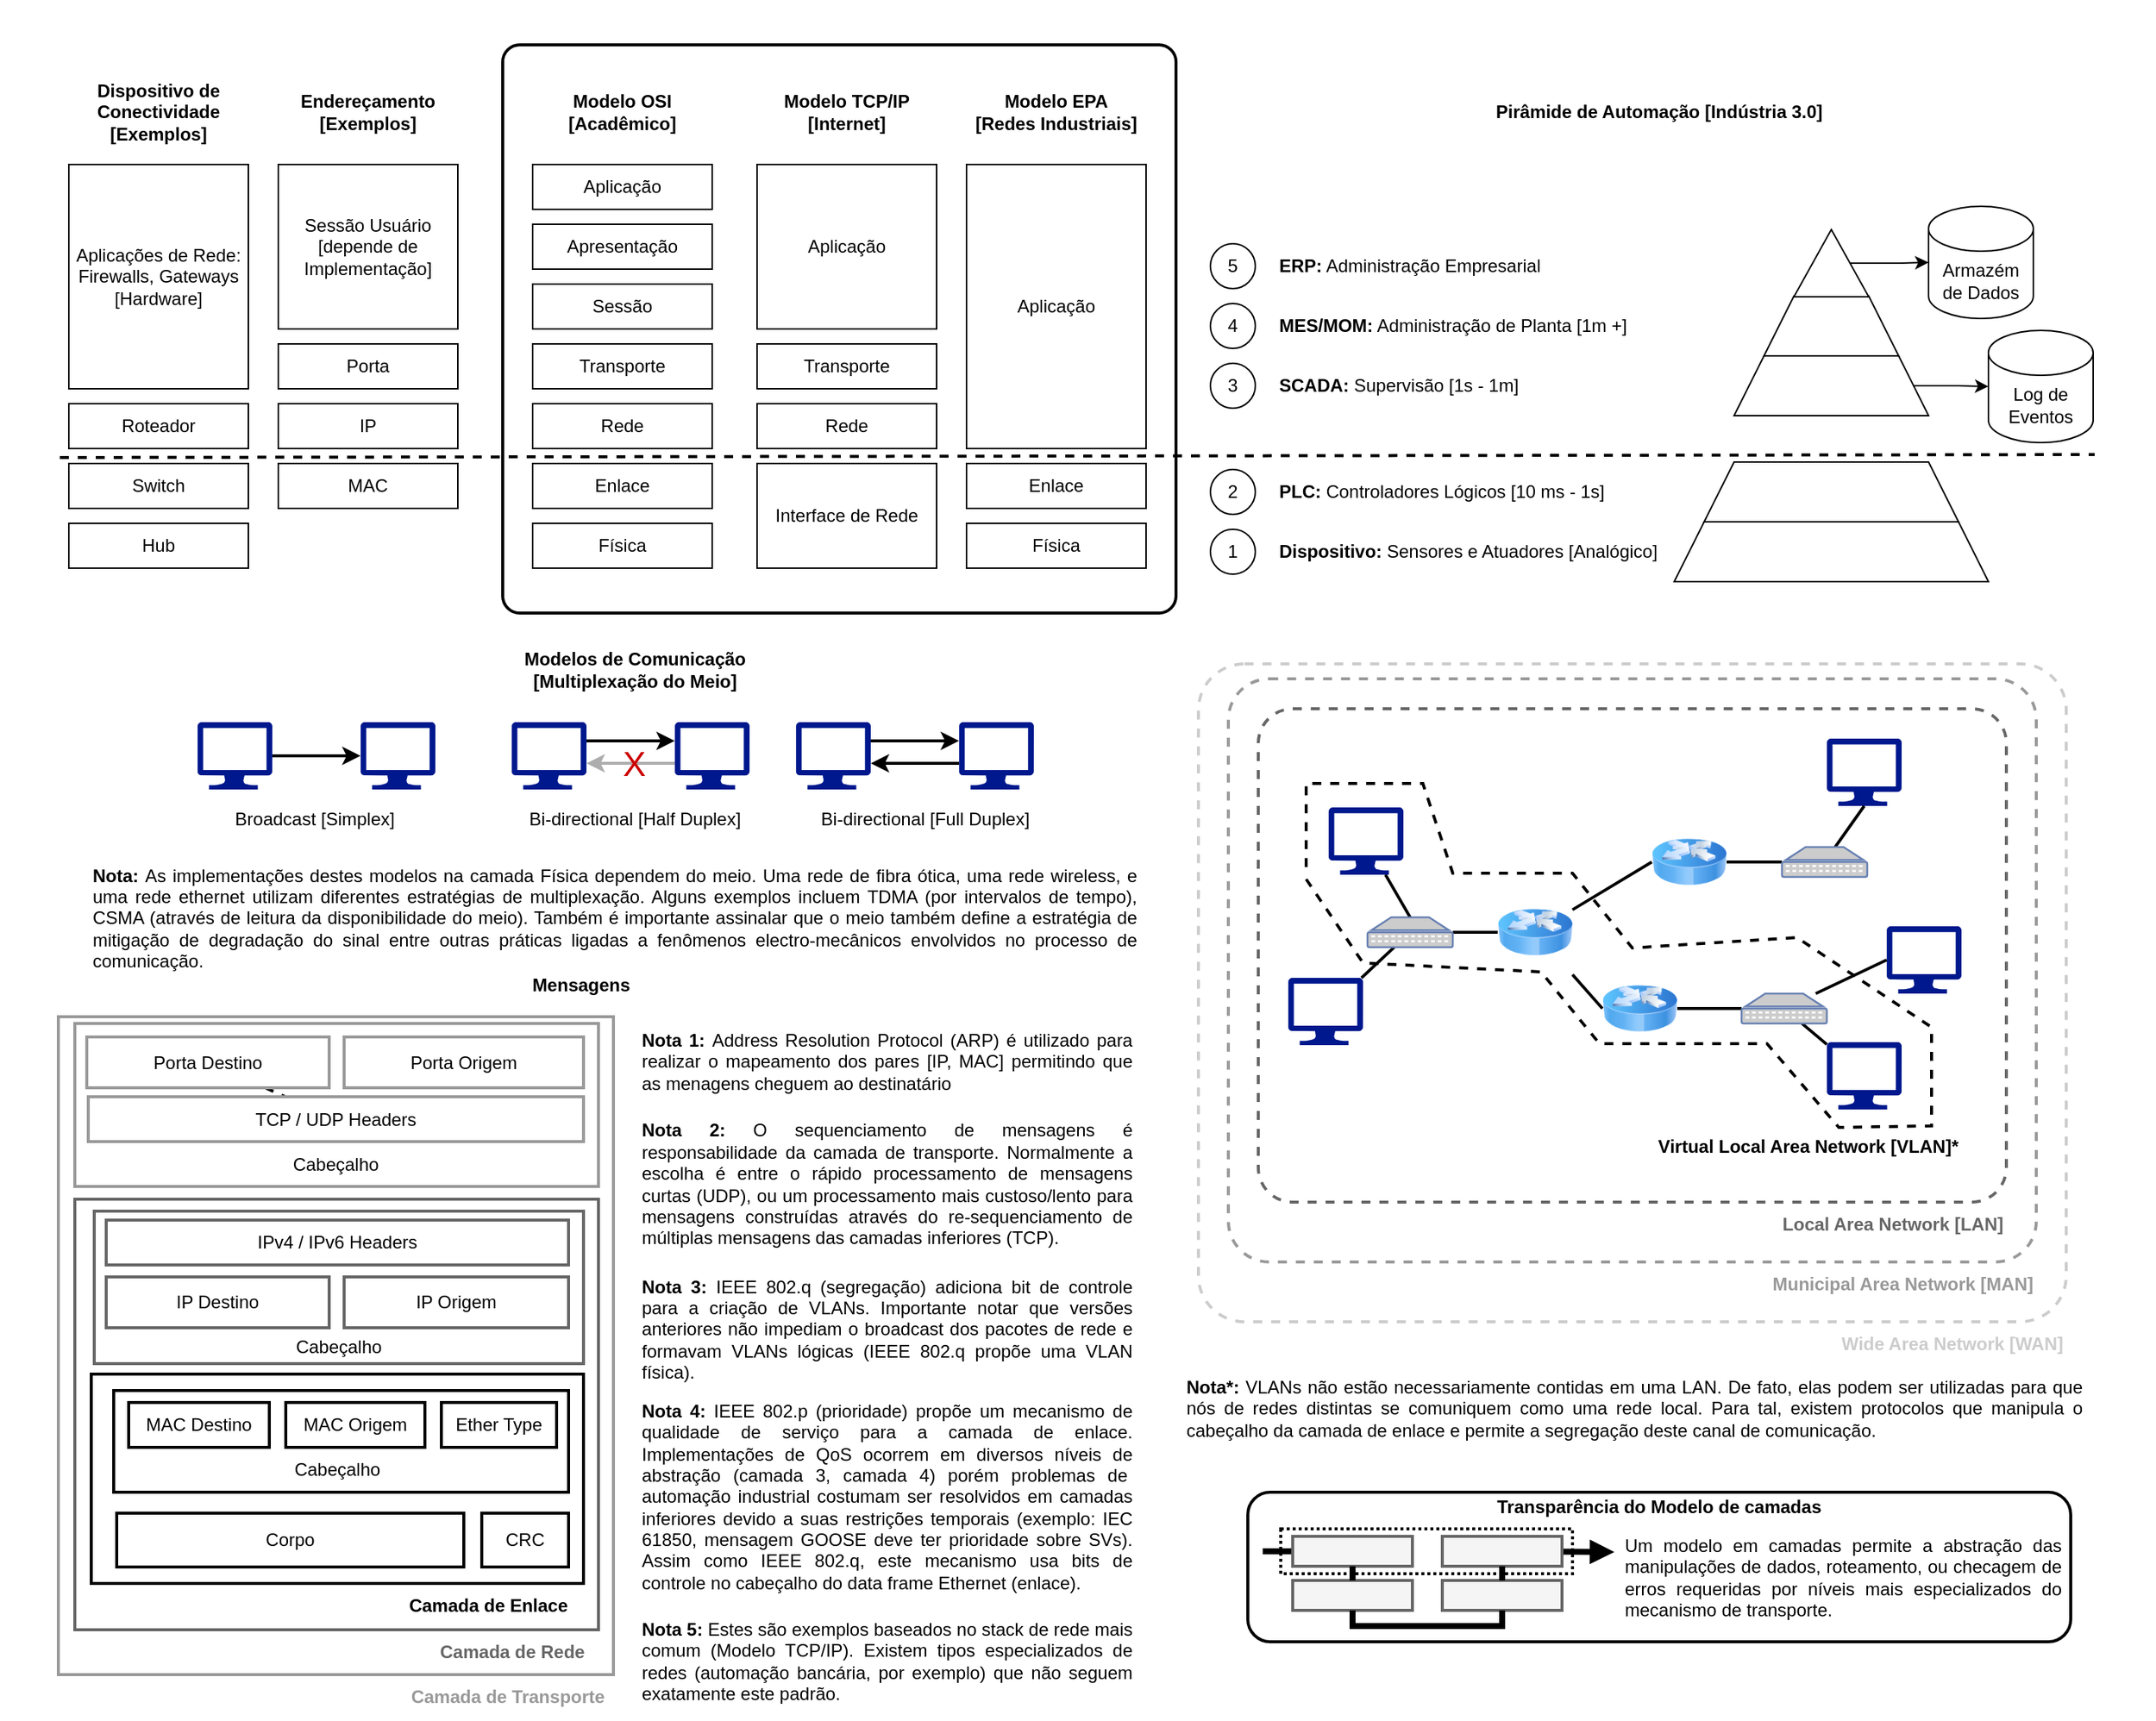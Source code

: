 <mxfile version="20.3.2" type="device"><diagram id="W178qZeW4FQiozJBxljm" name="Page-1"><mxGraphModel dx="3420" dy="1520" grid="1" gridSize="10" guides="1" tooltips="1" connect="1" arrows="1" fold="1" page="1" pageScale="1" pageWidth="827" pageHeight="1169" math="0" shadow="0"><root><mxCell id="0"/><mxCell id="1" parent="0"/><mxCell id="4YdPACFj8Oos8Uyn1b7k-135" value="" style="rounded=0;whiteSpace=wrap;html=1;strokeColor=none;strokeWidth=2;fontSize=12;fontColor=#000000;" vertex="1" parent="1"><mxGeometry y="6" width="1440" height="1150" as="geometry"/></mxCell><mxCell id="4YdPACFj8Oos8Uyn1b7k-129" value="" style="rounded=0;whiteSpace=wrap;html=1;strokeColor=#999999;strokeWidth=2;fontSize=12;fontColor=#000000;" vertex="1" parent="1"><mxGeometry x="39" y="686" width="371" height="440" as="geometry"/></mxCell><mxCell id="4YdPACFj8Oos8Uyn1b7k-126" value="" style="rounded=0;whiteSpace=wrap;html=1;strokeColor=#666666;strokeWidth=2;fontSize=12;fontColor=#666666;" vertex="1" parent="1"><mxGeometry x="50" y="808" width="350" height="288" as="geometry"/></mxCell><mxCell id="4YdPACFj8Oos8Uyn1b7k-125" value="" style="rounded=0;whiteSpace=wrap;html=1;strokeColor=#000000;strokeWidth=2;fontSize=12;fontColor=#000000;" vertex="1" parent="1"><mxGeometry x="61" y="925" width="329" height="140" as="geometry"/></mxCell><mxCell id="4YdPACFj8Oos8Uyn1b7k-121" value="" style="rounded=0;whiteSpace=wrap;html=1;strokeColor=#000000;strokeWidth=2;fontSize=12;fontColor=#000000;" vertex="1" parent="1"><mxGeometry x="76" y="936" width="304" height="68" as="geometry"/></mxCell><mxCell id="4YdPACFj8Oos8Uyn1b7k-108" value="c&lt;span style=&quot;color: rgba(0, 0, 0, 0); font-family: monospace; font-size: 0px; text-align: start;&quot;&gt;%3CmxGraphModel%3E%3Croot%3E%3CmxCell%20id%3D%220%22%2F%3E%3CmxCell%20id%3D%221%22%20parent%3D%220%22%2F%3E%3CmxCell%20id%3D%222%22%20value%3D%22%22%20style%3D%22fontColor%3D%230066CC%3BverticalAlign%3Dtop%3BverticalLabelPosition%3Dbottom%3BlabelPosition%3Dcenter%3Balign%3Dcenter%3Bhtml%3D1%3BoutlineConnect%3D0%3BfillColor%3D%23CCCCCC%3BstrokeColor%3D%236881B3%3BgradientColor%3Dnone%3BgradientDirection%3Dnorth%3BstrokeWidth%3D2%3Bshape%3Dmxgraph.networks.patch_panel%3BfontSize%3D23%3B%22%20vertex%3D%221%22%20parent%3D%221%22%3E%3CmxGeometry%20x%3D%22803%22%20y%3D%22909.5%22%20width%3D%2257%22%20height%3D%2220%22%20as%3D%22geometry%22%2F%3E%3C%2FmxCell%3E%3C%2Froot%3E%3C%2FmxGraphModel%3E&lt;/span&gt;&lt;span style=&quot;color: rgba(0, 0, 0, 0); font-family: monospace; font-size: 0px; text-align: start;&quot;&gt;%3CmxGraphModel%3E%3Croot%3E%3CmxCell%20id%3D%220%22%2F%3E%3CmxCell%20id%3D%221%22%20parent%3D%220%22%2F%3E%3CmxCell%20id%3D%222%22%20value%3D%22%22%20style%3D%22fontColor%3D%230066CC%3BverticalAlign%3Dtop%3BverticalLabelPosition%3Dbottom%3BlabelPosition%3Dcenter%3Balign%3Dcenter%3Bhtml%3D1%3BoutlineConnect%3D0%3BfillColor%3D%23CCCCCC%3BstrokeColor%3D%236881B3%3BgradientColor%3Dnone%3BgradientDirection%3Dnorth%3BstrokeWidth%3D2%3Bshape%3Dmxgraph.networks.patch_panel%3BfontSize%3D23%3B%22%20vertex%3D%221%22%20parent%3D%221%22%3E%3CmxGeometry%20x%3D%22803%22%20y%3D%22909.5%22%20width%3D%2257%22%20height%3D%2220%22%20as%3D%22geometry%22%2F%3E%3C%2FmxCell%3E%3C%2Froot%3E%3C%2FmxGraphModel%3E&lt;/span&gt;" style="rounded=1;whiteSpace=wrap;html=1;strokeWidth=2;fontSize=23;fontColor=#CC0000;arcSize=7;dashed=1;strokeColor=#CCCCCC;" vertex="1" parent="1"><mxGeometry x="801" y="450" width="580" height="440" as="geometry"/></mxCell><mxCell id="4YdPACFj8Oos8Uyn1b7k-105" value="c&lt;span style=&quot;color: rgba(0, 0, 0, 0); font-family: monospace; font-size: 0px; text-align: start;&quot;&gt;%3CmxGraphModel%3E%3Croot%3E%3CmxCell%20id%3D%220%22%2F%3E%3CmxCell%20id%3D%221%22%20parent%3D%220%22%2F%3E%3CmxCell%20id%3D%222%22%20value%3D%22%22%20style%3D%22fontColor%3D%230066CC%3BverticalAlign%3Dtop%3BverticalLabelPosition%3Dbottom%3BlabelPosition%3Dcenter%3Balign%3Dcenter%3Bhtml%3D1%3BoutlineConnect%3D0%3BfillColor%3D%23CCCCCC%3BstrokeColor%3D%236881B3%3BgradientColor%3Dnone%3BgradientDirection%3Dnorth%3BstrokeWidth%3D2%3Bshape%3Dmxgraph.networks.patch_panel%3BfontSize%3D23%3B%22%20vertex%3D%221%22%20parent%3D%221%22%3E%3CmxGeometry%20x%3D%22803%22%20y%3D%22909.5%22%20width%3D%2257%22%20height%3D%2220%22%20as%3D%22geometry%22%2F%3E%3C%2FmxCell%3E%3C%2Froot%3E%3C%2FmxGraphModel%3E&lt;/span&gt;&lt;span style=&quot;color: rgba(0, 0, 0, 0); font-family: monospace; font-size: 0px; text-align: start;&quot;&gt;%3CmxGraphModel%3E%3Croot%3E%3CmxCell%20id%3D%220%22%2F%3E%3CmxCell%20id%3D%221%22%20parent%3D%220%22%2F%3E%3CmxCell%20id%3D%222%22%20value%3D%22%22%20style%3D%22fontColor%3D%230066CC%3BverticalAlign%3Dtop%3BverticalLabelPosition%3Dbottom%3BlabelPosition%3Dcenter%3Balign%3Dcenter%3Bhtml%3D1%3BoutlineConnect%3D0%3BfillColor%3D%23CCCCCC%3BstrokeColor%3D%236881B3%3BgradientColor%3Dnone%3BgradientDirection%3Dnorth%3BstrokeWidth%3D2%3Bshape%3Dmxgraph.networks.patch_panel%3BfontSize%3D23%3B%22%20vertex%3D%221%22%20parent%3D%221%22%3E%3CmxGeometry%20x%3D%22803%22%20y%3D%22909.5%22%20width%3D%2257%22%20height%3D%2220%22%20as%3D%22geometry%22%2F%3E%3C%2FmxCell%3E%3C%2Froot%3E%3C%2FmxGraphModel%3E&lt;/span&gt;" style="rounded=1;whiteSpace=wrap;html=1;strokeWidth=2;fontSize=23;fontColor=#CC0000;arcSize=7;dashed=1;strokeColor=#999999;" vertex="1" parent="1"><mxGeometry x="821" y="460" width="540" height="390" as="geometry"/></mxCell><mxCell id="4YdPACFj8Oos8Uyn1b7k-103" value="" style="rounded=1;whiteSpace=wrap;html=1;strokeWidth=2;fontSize=23;fontColor=#CC0000;arcSize=7;dashed=1;strokeColor=#666666;" vertex="1" parent="1"><mxGeometry x="841" y="480" width="500" height="330" as="geometry"/></mxCell><mxCell id="4YdPACFj8Oos8Uyn1b7k-58" value="" style="rounded=1;whiteSpace=wrap;html=1;strokeWidth=2;arcSize=3;" vertex="1" parent="1"><mxGeometry x="336" y="36" width="450" height="380" as="geometry"/></mxCell><mxCell id="4YdPACFj8Oos8Uyn1b7k-20" value="Física" style="rounded=0;whiteSpace=wrap;html=1;" vertex="1" parent="1"><mxGeometry x="356" y="356" width="120" height="30" as="geometry"/></mxCell><mxCell id="4YdPACFj8Oos8Uyn1b7k-21" value="Enlace" style="rounded=0;whiteSpace=wrap;html=1;" vertex="1" parent="1"><mxGeometry x="356" y="316" width="120" height="30" as="geometry"/></mxCell><mxCell id="4YdPACFj8Oos8Uyn1b7k-22" value="Rede" style="rounded=0;whiteSpace=wrap;html=1;" vertex="1" parent="1"><mxGeometry x="356" y="276" width="120" height="30" as="geometry"/></mxCell><mxCell id="4YdPACFj8Oos8Uyn1b7k-23" value="Transporte" style="rounded=0;whiteSpace=wrap;html=1;" vertex="1" parent="1"><mxGeometry x="356" y="236" width="120" height="30" as="geometry"/></mxCell><mxCell id="4YdPACFj8Oos8Uyn1b7k-24" value="Sessão" style="rounded=0;whiteSpace=wrap;html=1;" vertex="1" parent="1"><mxGeometry x="356" y="196" width="120" height="30" as="geometry"/></mxCell><mxCell id="4YdPACFj8Oos8Uyn1b7k-25" value="Aplicação" style="rounded=0;whiteSpace=wrap;html=1;" vertex="1" parent="1"><mxGeometry x="356" y="116" width="120" height="30" as="geometry"/></mxCell><mxCell id="4YdPACFj8Oos8Uyn1b7k-26" value="Apresentação" style="rounded=0;whiteSpace=wrap;html=1;" vertex="1" parent="1"><mxGeometry x="356" y="156" width="120" height="30" as="geometry"/></mxCell><mxCell id="4YdPACFj8Oos8Uyn1b7k-27" value="Interface de Rede" style="rounded=0;whiteSpace=wrap;html=1;" vertex="1" parent="1"><mxGeometry x="506" y="316" width="120" height="70" as="geometry"/></mxCell><mxCell id="4YdPACFj8Oos8Uyn1b7k-28" value="Rede" style="rounded=0;whiteSpace=wrap;html=1;" vertex="1" parent="1"><mxGeometry x="506" y="276" width="120" height="30" as="geometry"/></mxCell><mxCell id="4YdPACFj8Oos8Uyn1b7k-29" value="Transporte" style="rounded=0;whiteSpace=wrap;html=1;" vertex="1" parent="1"><mxGeometry x="506" y="236" width="120" height="30" as="geometry"/></mxCell><mxCell id="4YdPACFj8Oos8Uyn1b7k-30" value="Aplicação" style="rounded=0;whiteSpace=wrap;html=1;" vertex="1" parent="1"><mxGeometry x="506" y="116" width="120" height="110" as="geometry"/></mxCell><mxCell id="4YdPACFj8Oos8Uyn1b7k-36" value="" style="group" vertex="1" connectable="0" parent="1"><mxGeometry x="837" y="136" width="590" height="220" as="geometry"/></mxCell><mxCell id="4YdPACFj8Oos8Uyn1b7k-2" value="2" style="ellipse;whiteSpace=wrap;html=1;aspect=fixed;" vertex="1" parent="4YdPACFj8Oos8Uyn1b7k-36"><mxGeometry x="-28" y="184" width="30" height="30" as="geometry"/></mxCell><mxCell id="4YdPACFj8Oos8Uyn1b7k-3" value="3" style="ellipse;whiteSpace=wrap;html=1;aspect=fixed;" vertex="1" parent="4YdPACFj8Oos8Uyn1b7k-36"><mxGeometry x="-28" y="113" width="30" height="30" as="geometry"/></mxCell><mxCell id="4YdPACFj8Oos8Uyn1b7k-4" value="4" style="ellipse;whiteSpace=wrap;html=1;aspect=fixed;" vertex="1" parent="4YdPACFj8Oos8Uyn1b7k-36"><mxGeometry x="-28" y="73" width="30" height="30" as="geometry"/></mxCell><mxCell id="4YdPACFj8Oos8Uyn1b7k-5" value="5" style="ellipse;whiteSpace=wrap;html=1;aspect=fixed;" vertex="1" parent="4YdPACFj8Oos8Uyn1b7k-36"><mxGeometry x="-28" y="33" width="30" height="30" as="geometry"/></mxCell><mxCell id="4YdPACFj8Oos8Uyn1b7k-6" value="&lt;b&gt;ERP:&lt;/b&gt; Administração Empresarial" style="text;html=1;strokeColor=none;fillColor=none;align=left;verticalAlign=middle;whiteSpace=wrap;rounded=0;" vertex="1" parent="4YdPACFj8Oos8Uyn1b7k-36"><mxGeometry x="16" y="28" width="266" height="40" as="geometry"/></mxCell><mxCell id="4YdPACFj8Oos8Uyn1b7k-8" value="&lt;b&gt;PLC:&lt;/b&gt; Controladores Lógicos [10 ms - 1s]" style="text;html=1;strokeColor=none;fillColor=none;align=left;verticalAlign=middle;whiteSpace=wrap;rounded=0;" vertex="1" parent="4YdPACFj8Oos8Uyn1b7k-36"><mxGeometry x="16" y="179" width="266" height="40" as="geometry"/></mxCell><mxCell id="4YdPACFj8Oos8Uyn1b7k-9" value="&lt;b&gt;SCADA:&lt;/b&gt; Supervisão [1s - 1m]" style="text;html=1;strokeColor=none;fillColor=none;align=left;verticalAlign=middle;whiteSpace=wrap;rounded=0;" vertex="1" parent="4YdPACFj8Oos8Uyn1b7k-36"><mxGeometry x="16" y="108" width="266" height="40" as="geometry"/></mxCell><mxCell id="4YdPACFj8Oos8Uyn1b7k-10" value="&lt;b&gt;MES/MOM:&lt;/b&gt; Administração de Planta [1m +]" style="text;html=1;strokeColor=none;fillColor=none;align=left;verticalAlign=middle;whiteSpace=wrap;rounded=0;" vertex="1" parent="4YdPACFj8Oos8Uyn1b7k-36"><mxGeometry x="16" y="68" width="266" height="40" as="geometry"/></mxCell><mxCell id="4YdPACFj8Oos8Uyn1b7k-15" value="" style="shape=trapezoid;perimeter=trapezoidPerimeter;whiteSpace=wrap;html=1;fixedSize=1;" vertex="1" parent="4YdPACFj8Oos8Uyn1b7k-36"><mxGeometry x="302" y="179" width="170" height="40" as="geometry"/></mxCell><mxCell id="4YdPACFj8Oos8Uyn1b7k-16" value="" style="shape=trapezoid;perimeter=trapezoidPerimeter;whiteSpace=wrap;html=1;fixedSize=1;" vertex="1" parent="4YdPACFj8Oos8Uyn1b7k-36"><mxGeometry x="322" y="108" width="130" height="40" as="geometry"/></mxCell><mxCell id="4YdPACFj8Oos8Uyn1b7k-17" value="" style="shape=trapezoid;perimeter=trapezoidPerimeter;whiteSpace=wrap;html=1;fixedSize=1;" vertex="1" parent="4YdPACFj8Oos8Uyn1b7k-36"><mxGeometry x="342" y="68" width="90" height="40" as="geometry"/></mxCell><mxCell id="4YdPACFj8Oos8Uyn1b7k-18" value="" style="triangle;whiteSpace=wrap;html=1;rotation=-90;" vertex="1" parent="4YdPACFj8Oos8Uyn1b7k-36"><mxGeometry x="364.5" y="21" width="45" height="50" as="geometry"/></mxCell><mxCell id="4YdPACFj8Oos8Uyn1b7k-31" value="Log de Eventos" style="shape=cylinder3;whiteSpace=wrap;html=1;boundedLbl=1;backgroundOutline=1;size=15;" vertex="1" parent="4YdPACFj8Oos8Uyn1b7k-36"><mxGeometry x="492" y="91" width="70" height="75" as="geometry"/></mxCell><mxCell id="4YdPACFj8Oos8Uyn1b7k-32" style="edgeStyle=orthogonalEdgeStyle;rounded=0;orthogonalLoop=1;jettySize=auto;html=1;entryX=0;entryY=0.5;entryDx=0;entryDy=0;entryPerimeter=0;" edge="1" parent="4YdPACFj8Oos8Uyn1b7k-36" source="4YdPACFj8Oos8Uyn1b7k-16" target="4YdPACFj8Oos8Uyn1b7k-31"><mxGeometry relative="1" as="geometry"/></mxCell><mxCell id="4YdPACFj8Oos8Uyn1b7k-33" value="Armazém de Dados" style="shape=cylinder3;whiteSpace=wrap;html=1;boundedLbl=1;backgroundOutline=1;size=15;" vertex="1" parent="4YdPACFj8Oos8Uyn1b7k-36"><mxGeometry x="452" y="8" width="70" height="75" as="geometry"/></mxCell><mxCell id="4YdPACFj8Oos8Uyn1b7k-35" style="edgeStyle=orthogonalEdgeStyle;rounded=0;orthogonalLoop=1;jettySize=auto;html=1;entryX=0;entryY=0.5;entryDx=0;entryDy=0;entryPerimeter=0;" edge="1" parent="4YdPACFj8Oos8Uyn1b7k-36" source="4YdPACFj8Oos8Uyn1b7k-18" target="4YdPACFj8Oos8Uyn1b7k-33"><mxGeometry relative="1" as="geometry"/></mxCell><mxCell id="4YdPACFj8Oos8Uyn1b7k-38" value="&lt;b&gt;Modelo OSI&lt;br&gt;[Acadêmico]&lt;br&gt;&lt;/b&gt;" style="text;html=1;strokeColor=none;fillColor=none;align=center;verticalAlign=middle;whiteSpace=wrap;rounded=0;strokeWidth=2;" vertex="1" parent="1"><mxGeometry x="356" y="66" width="120" height="30" as="geometry"/></mxCell><mxCell id="4YdPACFj8Oos8Uyn1b7k-39" value="&lt;b&gt;Modelo TCP/IP&lt;br&gt;[Internet]&lt;br&gt;&lt;/b&gt;" style="text;html=1;strokeColor=none;fillColor=none;align=center;verticalAlign=middle;whiteSpace=wrap;rounded=0;strokeWidth=2;" vertex="1" parent="1"><mxGeometry x="506" y="66" width="120" height="30" as="geometry"/></mxCell><mxCell id="4YdPACFj8Oos8Uyn1b7k-40" value="Física" style="rounded=0;whiteSpace=wrap;html=1;" vertex="1" parent="1"><mxGeometry x="646" y="356" width="120" height="30" as="geometry"/></mxCell><mxCell id="4YdPACFj8Oos8Uyn1b7k-41" value="Enlace" style="rounded=0;whiteSpace=wrap;html=1;" vertex="1" parent="1"><mxGeometry x="646" y="316" width="120" height="30" as="geometry"/></mxCell><mxCell id="4YdPACFj8Oos8Uyn1b7k-45" value="Aplicação" style="rounded=0;whiteSpace=wrap;html=1;" vertex="1" parent="1"><mxGeometry x="646" y="116" width="120" height="190" as="geometry"/></mxCell><mxCell id="4YdPACFj8Oos8Uyn1b7k-46" value="&lt;b&gt;Modelo EPA&lt;br&gt;[Redes Industriais]&lt;br&gt;&lt;/b&gt;" style="text;html=1;strokeColor=none;fillColor=none;align=center;verticalAlign=middle;whiteSpace=wrap;rounded=0;strokeWidth=2;" vertex="1" parent="1"><mxGeometry x="646" y="66" width="120" height="30" as="geometry"/></mxCell><mxCell id="4YdPACFj8Oos8Uyn1b7k-1" value="1" style="ellipse;whiteSpace=wrap;html=1;aspect=fixed;" vertex="1" parent="1"><mxGeometry x="809" y="360" width="30" height="30" as="geometry"/></mxCell><mxCell id="4YdPACFj8Oos8Uyn1b7k-7" value="&lt;b&gt;Dispositivo:&lt;/b&gt; Sensores e Atuadores [Analógico]" style="text;html=1;strokeColor=none;fillColor=none;align=left;verticalAlign=middle;whiteSpace=wrap;rounded=0;" vertex="1" parent="1"><mxGeometry x="853" y="355" width="276" height="40" as="geometry"/></mxCell><mxCell id="4YdPACFj8Oos8Uyn1b7k-11" value="" style="shape=trapezoid;perimeter=trapezoidPerimeter;whiteSpace=wrap;html=1;fixedSize=1;" vertex="1" parent="1"><mxGeometry x="1119" y="355" width="210" height="40" as="geometry"/></mxCell><mxCell id="4YdPACFj8Oos8Uyn1b7k-47" value="&lt;b&gt;Pirâmide de Automação [Indústria 3.0]&lt;/b&gt;" style="text;html=1;strokeColor=none;fillColor=none;align=center;verticalAlign=middle;whiteSpace=wrap;rounded=0;strokeWidth=2;" vertex="1" parent="1"><mxGeometry x="799" y="66" width="620" height="30" as="geometry"/></mxCell><mxCell id="4YdPACFj8Oos8Uyn1b7k-48" value="&lt;b&gt;Endereçamento [Exemplos]&lt;/b&gt;" style="text;html=1;strokeColor=none;fillColor=none;align=center;verticalAlign=middle;whiteSpace=wrap;rounded=0;strokeWidth=2;" vertex="1" parent="1"><mxGeometry x="186" y="66" width="120" height="30" as="geometry"/></mxCell><mxCell id="4YdPACFj8Oos8Uyn1b7k-49" value="MAC" style="rounded=0;whiteSpace=wrap;html=1;" vertex="1" parent="1"><mxGeometry x="186" y="316" width="120" height="30" as="geometry"/></mxCell><mxCell id="4YdPACFj8Oos8Uyn1b7k-50" value="IP" style="rounded=0;whiteSpace=wrap;html=1;" vertex="1" parent="1"><mxGeometry x="186" y="276" width="120" height="30" as="geometry"/></mxCell><mxCell id="4YdPACFj8Oos8Uyn1b7k-51" value="Porta" style="rounded=0;whiteSpace=wrap;html=1;" vertex="1" parent="1"><mxGeometry x="186" y="236" width="120" height="30" as="geometry"/></mxCell><mxCell id="4YdPACFj8Oos8Uyn1b7k-52" value="Sessão Usuário&lt;br&gt;[depende de Implementação]" style="rounded=0;whiteSpace=wrap;html=1;" vertex="1" parent="1"><mxGeometry x="186" y="116" width="120" height="110" as="geometry"/></mxCell><mxCell id="4YdPACFj8Oos8Uyn1b7k-53" value="&lt;b&gt;Dispositivo de Conectividade [Exemplos]&lt;/b&gt;" style="text;html=1;strokeColor=none;fillColor=none;align=center;verticalAlign=middle;whiteSpace=wrap;rounded=0;strokeWidth=2;" vertex="1" parent="1"><mxGeometry x="46" y="66" width="120" height="30" as="geometry"/></mxCell><mxCell id="4YdPACFj8Oos8Uyn1b7k-54" value="Hub" style="rounded=0;whiteSpace=wrap;html=1;" vertex="1" parent="1"><mxGeometry x="46" y="356" width="120" height="30" as="geometry"/></mxCell><mxCell id="4YdPACFj8Oos8Uyn1b7k-55" value="Switch" style="rounded=0;whiteSpace=wrap;html=1;" vertex="1" parent="1"><mxGeometry x="46" y="316" width="120" height="30" as="geometry"/></mxCell><mxCell id="4YdPACFj8Oos8Uyn1b7k-56" value="Roteador" style="rounded=0;whiteSpace=wrap;html=1;" vertex="1" parent="1"><mxGeometry x="46" y="276" width="120" height="30" as="geometry"/></mxCell><mxCell id="4YdPACFj8Oos8Uyn1b7k-57" value="Aplicações de Rede:&lt;br&gt;Firewalls, Gateways [Hardware]" style="rounded=0;whiteSpace=wrap;html=1;" vertex="1" parent="1"><mxGeometry x="46" y="116" width="120" height="150" as="geometry"/></mxCell><mxCell id="4YdPACFj8Oos8Uyn1b7k-59" value="" style="endArrow=none;dashed=1;html=1;rounded=0;strokeWidth=2;" edge="1" parent="1"><mxGeometry width="50" height="50" relative="1" as="geometry"><mxPoint x="40" y="312" as="sourcePoint"/><mxPoint x="1400" y="310" as="targetPoint"/></mxGeometry></mxCell><mxCell id="4YdPACFj8Oos8Uyn1b7k-63" style="edgeStyle=orthogonalEdgeStyle;rounded=0;orthogonalLoop=1;jettySize=auto;html=1;entryX=0;entryY=0.5;entryDx=0;entryDy=0;entryPerimeter=0;strokeWidth=2;" edge="1" parent="1" source="4YdPACFj8Oos8Uyn1b7k-61" target="4YdPACFj8Oos8Uyn1b7k-62"><mxGeometry relative="1" as="geometry"/></mxCell><mxCell id="4YdPACFj8Oos8Uyn1b7k-61" value="" style="sketch=0;aspect=fixed;pointerEvents=1;shadow=0;dashed=0;html=1;strokeColor=none;labelPosition=center;verticalLabelPosition=bottom;verticalAlign=top;align=center;fillColor=#00188D;shape=mxgraph.azure.computer;strokeWidth=2;" vertex="1" parent="1"><mxGeometry x="132" y="489" width="50" height="45" as="geometry"/></mxCell><mxCell id="4YdPACFj8Oos8Uyn1b7k-62" value="" style="sketch=0;aspect=fixed;pointerEvents=1;shadow=0;dashed=0;html=1;strokeColor=none;labelPosition=center;verticalLabelPosition=bottom;verticalAlign=top;align=center;fillColor=#00188D;shape=mxgraph.azure.computer;strokeWidth=2;" vertex="1" parent="1"><mxGeometry x="241" y="489" width="50" height="45" as="geometry"/></mxCell><mxCell id="4YdPACFj8Oos8Uyn1b7k-65" value="" style="sketch=0;aspect=fixed;pointerEvents=1;shadow=0;dashed=0;html=1;strokeColor=none;labelPosition=center;verticalLabelPosition=bottom;verticalAlign=top;align=center;fillColor=#00188D;shape=mxgraph.azure.computer;strokeWidth=2;" vertex="1" parent="1"><mxGeometry x="342" y="489" width="50" height="45" as="geometry"/></mxCell><mxCell id="4YdPACFj8Oos8Uyn1b7k-66" value="" style="sketch=0;aspect=fixed;pointerEvents=1;shadow=0;dashed=0;html=1;strokeColor=none;labelPosition=center;verticalLabelPosition=bottom;verticalAlign=top;align=center;fillColor=#00188D;shape=mxgraph.azure.computer;strokeWidth=2;" vertex="1" parent="1"><mxGeometry x="451" y="489" width="50" height="45" as="geometry"/></mxCell><mxCell id="4YdPACFj8Oos8Uyn1b7k-67" style="edgeStyle=orthogonalEdgeStyle;rounded=0;orthogonalLoop=1;jettySize=auto;html=1;entryX=0;entryY=0.5;entryDx=0;entryDy=0;entryPerimeter=0;strokeWidth=2;" edge="1" parent="1"><mxGeometry relative="1" as="geometry"><mxPoint x="392" y="501.5" as="sourcePoint"/><mxPoint x="451" y="501.5" as="targetPoint"/></mxGeometry></mxCell><mxCell id="4YdPACFj8Oos8Uyn1b7k-68" style="edgeStyle=orthogonalEdgeStyle;rounded=0;orthogonalLoop=1;jettySize=auto;html=1;entryX=0;entryY=0.5;entryDx=0;entryDy=0;entryPerimeter=0;strokeWidth=2;startArrow=classic;startFill=1;endArrow=none;endFill=0;strokeColor=#ADADAD;" edge="1" parent="1"><mxGeometry relative="1" as="geometry"><mxPoint x="392" y="516.5" as="sourcePoint"/><mxPoint x="451" y="516.5" as="targetPoint"/></mxGeometry></mxCell><mxCell id="4YdPACFj8Oos8Uyn1b7k-69" value="&lt;font style=&quot;font-size: 23px;&quot; color=&quot;#cc0000&quot;&gt;X&lt;/font&gt;" style="text;html=1;strokeColor=none;fillColor=none;align=center;verticalAlign=middle;whiteSpace=wrap;rounded=0;strokeWidth=2;" vertex="1" parent="1"><mxGeometry x="394" y="502" width="60" height="30" as="geometry"/></mxCell><mxCell id="4YdPACFj8Oos8Uyn1b7k-71" value="" style="sketch=0;aspect=fixed;pointerEvents=1;shadow=0;dashed=0;html=1;strokeColor=none;labelPosition=center;verticalLabelPosition=bottom;verticalAlign=top;align=center;fillColor=#00188D;shape=mxgraph.azure.computer;strokeWidth=2;" vertex="1" parent="1"><mxGeometry x="532" y="489" width="50" height="45" as="geometry"/></mxCell><mxCell id="4YdPACFj8Oos8Uyn1b7k-72" value="" style="sketch=0;aspect=fixed;pointerEvents=1;shadow=0;dashed=0;html=1;strokeColor=none;labelPosition=center;verticalLabelPosition=bottom;verticalAlign=top;align=center;fillColor=#00188D;shape=mxgraph.azure.computer;strokeWidth=2;" vertex="1" parent="1"><mxGeometry x="641" y="489" width="50" height="45" as="geometry"/></mxCell><mxCell id="4YdPACFj8Oos8Uyn1b7k-73" style="edgeStyle=orthogonalEdgeStyle;rounded=0;orthogonalLoop=1;jettySize=auto;html=1;entryX=0;entryY=0.5;entryDx=0;entryDy=0;entryPerimeter=0;strokeWidth=2;" edge="1" parent="1"><mxGeometry relative="1" as="geometry"><mxPoint x="582" y="501.5" as="sourcePoint"/><mxPoint x="641" y="501.5" as="targetPoint"/></mxGeometry></mxCell><mxCell id="4YdPACFj8Oos8Uyn1b7k-74" style="edgeStyle=orthogonalEdgeStyle;rounded=0;orthogonalLoop=1;jettySize=auto;html=1;entryX=0;entryY=0.5;entryDx=0;entryDy=0;entryPerimeter=0;strokeWidth=2;startArrow=classic;startFill=1;endArrow=none;endFill=0;strokeColor=#000000;" edge="1" parent="1"><mxGeometry relative="1" as="geometry"><mxPoint x="582" y="516.5" as="sourcePoint"/><mxPoint x="641" y="516.5" as="targetPoint"/></mxGeometry></mxCell><mxCell id="4YdPACFj8Oos8Uyn1b7k-76" value="&lt;b&gt;Modelos de Comunicação [Multiplexação do Meio]&lt;/b&gt;" style="text;html=1;strokeColor=none;fillColor=none;align=center;verticalAlign=middle;whiteSpace=wrap;rounded=0;strokeWidth=2;" vertex="1" parent="1"><mxGeometry x="306.5" y="439" width="235" height="30" as="geometry"/></mxCell><mxCell id="4YdPACFj8Oos8Uyn1b7k-77" value="Broadcast [Simplex]" style="text;html=1;strokeColor=none;fillColor=none;align=center;verticalAlign=middle;whiteSpace=wrap;rounded=0;strokeWidth=2;" vertex="1" parent="1"><mxGeometry x="93" y="539" width="235" height="30" as="geometry"/></mxCell><mxCell id="4YdPACFj8Oos8Uyn1b7k-78" value="Bi-directional [Half Duplex]" style="text;html=1;strokeColor=none;fillColor=none;align=center;verticalAlign=middle;whiteSpace=wrap;rounded=0;strokeWidth=2;" vertex="1" parent="1"><mxGeometry x="306.5" y="539" width="235" height="30" as="geometry"/></mxCell><mxCell id="4YdPACFj8Oos8Uyn1b7k-79" value="Bi-directional [Full Duplex]" style="text;html=1;strokeColor=none;fillColor=none;align=center;verticalAlign=middle;whiteSpace=wrap;rounded=0;strokeWidth=2;" vertex="1" parent="1"><mxGeometry x="501" y="539" width="235" height="30" as="geometry"/></mxCell><mxCell id="4YdPACFj8Oos8Uyn1b7k-80" value="&lt;div style=&quot;text-align: justify;&quot;&gt;&lt;b style=&quot;background-color: initial;&quot;&gt;Nota: &lt;/b&gt;&lt;span style=&quot;background-color: initial;&quot;&gt;As implementações destes modelos na camada Física dependem do meio. Uma rede de fibra ótica, uma rede wireless, e uma rede ethernet utilizam diferentes estratégias de multiplexação. Alguns exemplos incluem TDMA (por intervalos de tempo), CSMA (através de leitura da disponibilidade do meio). Também é importante assinalar que o meio também define a estratégia de mitigação de degradação do sinal entre outras práticas ligadas a fenômenos electro-mecânicos envolvidos no processo de comunicação.&lt;/span&gt;&lt;/div&gt;" style="text;html=1;strokeColor=none;fillColor=none;align=left;verticalAlign=middle;whiteSpace=wrap;rounded=0;strokeWidth=2;" vertex="1" parent="1"><mxGeometry x="60" y="575" width="700" height="90" as="geometry"/></mxCell><mxCell id="4YdPACFj8Oos8Uyn1b7k-94" style="edgeStyle=none;rounded=0;orthogonalLoop=1;jettySize=auto;html=1;entryX=0;entryY=0.5;entryDx=0;entryDy=0;strokeColor=#000000;strokeWidth=2;fontSize=23;fontColor=#CC0000;startArrow=none;startFill=0;endArrow=none;endFill=0;" edge="1" parent="1" source="4YdPACFj8Oos8Uyn1b7k-82" target="4YdPACFj8Oos8Uyn1b7k-83"><mxGeometry relative="1" as="geometry"/></mxCell><mxCell id="4YdPACFj8Oos8Uyn1b7k-95" style="edgeStyle=none;rounded=0;orthogonalLoop=1;jettySize=auto;html=1;entryX=0;entryY=0.5;entryDx=0;entryDy=0;strokeColor=#000000;strokeWidth=2;fontSize=23;fontColor=#CC0000;startArrow=none;startFill=0;endArrow=none;endFill=0;" edge="1" parent="1" source="4YdPACFj8Oos8Uyn1b7k-82" target="4YdPACFj8Oos8Uyn1b7k-84"><mxGeometry relative="1" as="geometry"/></mxCell><mxCell id="4YdPACFj8Oos8Uyn1b7k-82" value="" style="image;html=1;image=img/lib/clip_art/networking/Router_Icon_128x128.png;strokeWidth=2;fontSize=23;fontColor=#CC0000;" vertex="1" parent="1"><mxGeometry x="1001" y="599" width="50" height="61" as="geometry"/></mxCell><mxCell id="4YdPACFj8Oos8Uyn1b7k-101" style="edgeStyle=none;rounded=0;orthogonalLoop=1;jettySize=auto;html=1;strokeColor=#000000;strokeWidth=2;fontSize=23;fontColor=#CC0000;startArrow=none;startFill=0;endArrow=none;endFill=0;" edge="1" parent="1" source="4YdPACFj8Oos8Uyn1b7k-83" target="4YdPACFj8Oos8Uyn1b7k-100"><mxGeometry relative="1" as="geometry"/></mxCell><mxCell id="4YdPACFj8Oos8Uyn1b7k-83" value="" style="image;html=1;image=img/lib/clip_art/networking/Router_Icon_128x128.png;strokeWidth=2;fontSize=23;fontColor=#CC0000;" vertex="1" parent="1"><mxGeometry x="1104" y="552" width="50" height="61" as="geometry"/></mxCell><mxCell id="4YdPACFj8Oos8Uyn1b7k-97" style="edgeStyle=none;rounded=0;orthogonalLoop=1;jettySize=auto;html=1;strokeColor=#000000;strokeWidth=2;fontSize=23;fontColor=#CC0000;startArrow=none;startFill=0;endArrow=none;endFill=0;" edge="1" parent="1" source="4YdPACFj8Oos8Uyn1b7k-84" target="4YdPACFj8Oos8Uyn1b7k-96"><mxGeometry relative="1" as="geometry"/></mxCell><mxCell id="4YdPACFj8Oos8Uyn1b7k-84" value="" style="image;html=1;image=img/lib/clip_art/networking/Router_Icon_128x128.png;strokeWidth=2;fontSize=23;fontColor=#CC0000;" vertex="1" parent="1"><mxGeometry x="1071" y="650" width="50" height="61" as="geometry"/></mxCell><mxCell id="4YdPACFj8Oos8Uyn1b7k-92" style="edgeStyle=none;rounded=0;orthogonalLoop=1;jettySize=auto;html=1;entryX=0.5;entryY=0;entryDx=0;entryDy=0;entryPerimeter=0;strokeColor=#000000;strokeWidth=2;fontSize=23;fontColor=#CC0000;startArrow=none;startFill=0;endArrow=none;endFill=0;" edge="1" parent="1" source="4YdPACFj8Oos8Uyn1b7k-85" target="4YdPACFj8Oos8Uyn1b7k-90"><mxGeometry relative="1" as="geometry"/></mxCell><mxCell id="4YdPACFj8Oos8Uyn1b7k-85" value="" style="sketch=0;aspect=fixed;pointerEvents=1;shadow=0;dashed=0;html=1;strokeColor=none;labelPosition=center;verticalLabelPosition=bottom;verticalAlign=top;align=center;fillColor=#00188D;shape=mxgraph.azure.computer;strokeWidth=2;" vertex="1" parent="1"><mxGeometry x="888" y="546" width="50" height="45" as="geometry"/></mxCell><mxCell id="4YdPACFj8Oos8Uyn1b7k-91" style="rounded=0;orthogonalLoop=1;jettySize=auto;html=1;strokeColor=#000000;strokeWidth=2;fontSize=23;fontColor=#CC0000;startArrow=none;startFill=0;endArrow=none;endFill=0;" edge="1" parent="1" source="4YdPACFj8Oos8Uyn1b7k-86" target="4YdPACFj8Oos8Uyn1b7k-90"><mxGeometry relative="1" as="geometry"/></mxCell><mxCell id="4YdPACFj8Oos8Uyn1b7k-86" value="" style="sketch=0;aspect=fixed;pointerEvents=1;shadow=0;dashed=0;html=1;strokeColor=none;labelPosition=center;verticalLabelPosition=bottom;verticalAlign=top;align=center;fillColor=#00188D;shape=mxgraph.azure.computer;strokeWidth=2;" vertex="1" parent="1"><mxGeometry x="861" y="660" width="50" height="45" as="geometry"/></mxCell><mxCell id="4YdPACFj8Oos8Uyn1b7k-87" value="" style="sketch=0;aspect=fixed;pointerEvents=1;shadow=0;dashed=0;html=1;strokeColor=none;labelPosition=center;verticalLabelPosition=bottom;verticalAlign=top;align=center;fillColor=#00188D;shape=mxgraph.azure.computer;strokeWidth=2;" vertex="1" parent="1"><mxGeometry x="1221" y="500" width="50" height="45" as="geometry"/></mxCell><mxCell id="4YdPACFj8Oos8Uyn1b7k-88" value="" style="sketch=0;aspect=fixed;pointerEvents=1;shadow=0;dashed=0;html=1;strokeColor=none;labelPosition=center;verticalLabelPosition=bottom;verticalAlign=top;align=center;fillColor=#00188D;shape=mxgraph.azure.computer;strokeWidth=2;" vertex="1" parent="1"><mxGeometry x="1261" y="625.5" width="50" height="45" as="geometry"/></mxCell><mxCell id="4YdPACFj8Oos8Uyn1b7k-89" value="" style="sketch=0;aspect=fixed;pointerEvents=1;shadow=0;dashed=0;html=1;strokeColor=none;labelPosition=center;verticalLabelPosition=bottom;verticalAlign=top;align=center;fillColor=#00188D;shape=mxgraph.azure.computer;strokeWidth=2;" vertex="1" parent="1"><mxGeometry x="1221" y="703" width="50" height="45" as="geometry"/></mxCell><mxCell id="4YdPACFj8Oos8Uyn1b7k-93" style="edgeStyle=none;rounded=0;orthogonalLoop=1;jettySize=auto;html=1;strokeColor=#000000;strokeWidth=2;fontSize=23;fontColor=#CC0000;startArrow=none;startFill=0;endArrow=none;endFill=0;" edge="1" parent="1" source="4YdPACFj8Oos8Uyn1b7k-90" target="4YdPACFj8Oos8Uyn1b7k-82"><mxGeometry relative="1" as="geometry"/></mxCell><mxCell id="4YdPACFj8Oos8Uyn1b7k-90" value="" style="fontColor=#0066CC;verticalAlign=top;verticalLabelPosition=bottom;labelPosition=center;align=center;html=1;outlineConnect=0;fillColor=#CCCCCC;strokeColor=#6881B3;gradientColor=none;gradientDirection=north;strokeWidth=2;shape=mxgraph.networks.patch_panel;fontSize=23;" vertex="1" parent="1"><mxGeometry x="914" y="619.5" width="57" height="20" as="geometry"/></mxCell><mxCell id="4YdPACFj8Oos8Uyn1b7k-98" style="edgeStyle=none;rounded=0;orthogonalLoop=1;jettySize=auto;html=1;entryX=0;entryY=0.5;entryDx=0;entryDy=0;entryPerimeter=0;strokeColor=#000000;strokeWidth=2;fontSize=23;fontColor=#CC0000;startArrow=none;startFill=0;endArrow=none;endFill=0;" edge="1" parent="1" source="4YdPACFj8Oos8Uyn1b7k-96" target="4YdPACFj8Oos8Uyn1b7k-88"><mxGeometry relative="1" as="geometry"/></mxCell><mxCell id="4YdPACFj8Oos8Uyn1b7k-99" style="edgeStyle=none;rounded=0;orthogonalLoop=1;jettySize=auto;html=1;strokeColor=#000000;strokeWidth=2;fontSize=23;fontColor=#CC0000;startArrow=none;startFill=0;endArrow=none;endFill=0;" edge="1" parent="1" source="4YdPACFj8Oos8Uyn1b7k-96" target="4YdPACFj8Oos8Uyn1b7k-89"><mxGeometry relative="1" as="geometry"/></mxCell><mxCell id="4YdPACFj8Oos8Uyn1b7k-96" value="" style="fontColor=#0066CC;verticalAlign=top;verticalLabelPosition=bottom;labelPosition=center;align=center;html=1;outlineConnect=0;fillColor=#CCCCCC;strokeColor=#6881B3;gradientColor=none;gradientDirection=north;strokeWidth=2;shape=mxgraph.networks.patch_panel;fontSize=23;" vertex="1" parent="1"><mxGeometry x="1164" y="670.5" width="57" height="20" as="geometry"/></mxCell><mxCell id="4YdPACFj8Oos8Uyn1b7k-102" style="edgeStyle=none;rounded=0;orthogonalLoop=1;jettySize=auto;html=1;entryX=0.5;entryY=1;entryDx=0;entryDy=0;entryPerimeter=0;strokeColor=#000000;strokeWidth=2;fontSize=23;fontColor=#CC0000;startArrow=none;startFill=0;endArrow=none;endFill=0;" edge="1" parent="1" source="4YdPACFj8Oos8Uyn1b7k-100" target="4YdPACFj8Oos8Uyn1b7k-87"><mxGeometry relative="1" as="geometry"/></mxCell><mxCell id="4YdPACFj8Oos8Uyn1b7k-100" value="" style="fontColor=#0066CC;verticalAlign=top;verticalLabelPosition=bottom;labelPosition=center;align=center;html=1;outlineConnect=0;fillColor=#CCCCCC;strokeColor=#6881B3;gradientColor=none;gradientDirection=north;strokeWidth=2;shape=mxgraph.networks.patch_panel;fontSize=23;" vertex="1" parent="1"><mxGeometry x="1191" y="572.5" width="57" height="20" as="geometry"/></mxCell><mxCell id="4YdPACFj8Oos8Uyn1b7k-104" value="&lt;font style=&quot;font-size: 12px;&quot;&gt;&lt;b style=&quot;font-size: 12px;&quot;&gt;Local Area Network [LAN]&lt;/b&gt;&lt;/font&gt;" style="text;html=1;strokeColor=none;fillColor=none;align=right;verticalAlign=middle;whiteSpace=wrap;rounded=0;dashed=1;strokeWidth=2;fontSize=12;fontColor=#666666;" vertex="1" parent="1"><mxGeometry x="1041" y="810" width="300" height="30" as="geometry"/></mxCell><mxCell id="4YdPACFj8Oos8Uyn1b7k-107" value="&lt;font style=&quot;font-size: 12px;&quot;&gt;&lt;b style=&quot;font-size: 12px;&quot;&gt;Municipal Area Network [MAN]&lt;/b&gt;&lt;/font&gt;" style="text;html=1;strokeColor=none;fillColor=none;align=right;verticalAlign=middle;whiteSpace=wrap;rounded=0;dashed=1;strokeWidth=2;fontSize=12;fontColor=#999999;" vertex="1" parent="1"><mxGeometry x="1011" y="850" width="350" height="30" as="geometry"/></mxCell><mxCell id="4YdPACFj8Oos8Uyn1b7k-109" value="&lt;font style=&quot;font-size: 12px;&quot;&gt;&lt;b style=&quot;font-size: 12px;&quot;&gt;Wide Area Network [WAN]&lt;/b&gt;&lt;/font&gt;" style="text;html=1;strokeColor=none;fillColor=none;align=right;verticalAlign=middle;whiteSpace=wrap;rounded=0;dashed=1;strokeWidth=2;fontSize=12;fontColor=#CCCCCC;" vertex="1" parent="1"><mxGeometry x="1031" y="890" width="350" height="30" as="geometry"/></mxCell><mxCell id="4YdPACFj8Oos8Uyn1b7k-113" value="" style="endArrow=none;html=1;rounded=0;strokeColor=#000000;strokeWidth=2;fontSize=23;fontColor=#000000;dashed=1;" edge="1" parent="1"><mxGeometry width="50" height="50" relative="1" as="geometry"><mxPoint x="873" y="594" as="sourcePoint"/><mxPoint x="873" y="590" as="targetPoint"/><Array as="points"><mxPoint x="911" y="650"/><mxPoint x="1030" y="656"/><mxPoint x="1069" y="704"/><mxPoint x="1181" y="704"/><mxPoint x="1229" y="760"/><mxPoint x="1291" y="759"/><mxPoint x="1291" y="693"/><mxPoint x="1201" y="633"/><mxPoint x="1091" y="640"/><mxPoint x="1051" y="590"/><mxPoint x="971" y="590"/><mxPoint x="951" y="530"/><mxPoint x="873" y="530"/></Array></mxGeometry></mxCell><mxCell id="4YdPACFj8Oos8Uyn1b7k-115" value="&lt;font color=&quot;#000000&quot; style=&quot;font-size: 12px;&quot;&gt;&lt;b style=&quot;font-size: 12px;&quot;&gt;Virtual Local Area Network [VLAN]*&lt;/b&gt;&lt;/font&gt;" style="text;html=1;strokeColor=none;fillColor=none;align=right;verticalAlign=middle;whiteSpace=wrap;rounded=0;dashed=1;strokeWidth=2;fontSize=12;fontColor=#CC0000;" vertex="1" parent="1"><mxGeometry x="871" y="758" width="440" height="30" as="geometry"/></mxCell><mxCell id="4YdPACFj8Oos8Uyn1b7k-116" value="&lt;div style=&quot;text-align: justify;&quot;&gt;&lt;b style=&quot;background-color: initial;&quot;&gt;Nota*: &lt;/b&gt;&lt;span style=&quot;background-color: initial;&quot;&gt;VLANs não estão necessariamente contidas em uma LAN. De fato, elas podem ser utilizadas para que nós de redes distintas se comuniquem como uma rede local. Para tal, existem protocolos que manipula o cabeçalho da camada de enlace e permite a segregação deste canal de comunicação.&amp;nbsp;&lt;/span&gt;&lt;/div&gt;" style="text;html=1;strokeColor=none;fillColor=none;align=left;verticalAlign=middle;whiteSpace=wrap;rounded=0;strokeWidth=2;" vertex="1" parent="1"><mxGeometry x="790.5" y="910" width="601" height="76" as="geometry"/></mxCell><mxCell id="4YdPACFj8Oos8Uyn1b7k-117" value="&lt;b&gt;Mensagens&lt;/b&gt;" style="text;html=1;strokeColor=none;fillColor=none;align=center;verticalAlign=middle;whiteSpace=wrap;rounded=0;strokeWidth=2;" vertex="1" parent="1"><mxGeometry x="271" y="650" width="235" height="30" as="geometry"/></mxCell><mxCell id="4YdPACFj8Oos8Uyn1b7k-118" value="MAC Origem" style="rounded=0;whiteSpace=wrap;html=1;strokeColor=#000000;strokeWidth=2;fontSize=12;fontColor=#000000;" vertex="1" parent="1"><mxGeometry x="191" y="944" width="93" height="30" as="geometry"/></mxCell><mxCell id="4YdPACFj8Oos8Uyn1b7k-119" value="MAC Destino" style="rounded=0;whiteSpace=wrap;html=1;strokeColor=#000000;strokeWidth=2;fontSize=12;fontColor=#000000;" vertex="1" parent="1"><mxGeometry x="86" y="944" width="94" height="30" as="geometry"/></mxCell><mxCell id="4YdPACFj8Oos8Uyn1b7k-122" value="Ether Type" style="rounded=0;whiteSpace=wrap;html=1;strokeColor=#000000;strokeWidth=2;fontSize=12;fontColor=#000000;" vertex="1" parent="1"><mxGeometry x="295" y="944" width="77" height="30" as="geometry"/></mxCell><mxCell id="4YdPACFj8Oos8Uyn1b7k-123" value="Cabeçalho" style="text;html=1;strokeColor=none;fillColor=none;align=center;verticalAlign=middle;whiteSpace=wrap;rounded=0;strokeWidth=2;fontSize=12;fontColor=#000000;" vertex="1" parent="1"><mxGeometry x="200" y="974" width="51" height="30" as="geometry"/></mxCell><mxCell id="4YdPACFj8Oos8Uyn1b7k-124" value="Corpo" style="rounded=0;whiteSpace=wrap;html=1;strokeColor=#000000;strokeWidth=2;fontSize=12;fontColor=#000000;" vertex="1" parent="1"><mxGeometry x="78" y="1018" width="232" height="36" as="geometry"/></mxCell><mxCell id="4YdPACFj8Oos8Uyn1b7k-127" value="&lt;b&gt;Camada de Enlace&lt;/b&gt;" style="text;html=1;strokeColor=none;fillColor=none;align=center;verticalAlign=middle;whiteSpace=wrap;rounded=0;strokeWidth=2;fontSize=12;fontColor=#000000;" vertex="1" parent="1"><mxGeometry x="269" y="1065" width="115" height="30" as="geometry"/></mxCell><mxCell id="4YdPACFj8Oos8Uyn1b7k-128" value="&lt;b&gt;Camada de Rede&lt;/b&gt;" style="text;html=1;strokeColor=none;fillColor=none;align=center;verticalAlign=middle;whiteSpace=wrap;rounded=0;strokeWidth=2;fontSize=12;fontColor=#666666;" vertex="1" parent="1"><mxGeometry x="285" y="1096" width="115" height="30" as="geometry"/></mxCell><mxCell id="4YdPACFj8Oos8Uyn1b7k-130" value="&lt;b&gt;Camada de Transporte&lt;/b&gt;" style="text;html=1;strokeColor=none;fillColor=none;align=center;verticalAlign=middle;whiteSpace=wrap;rounded=0;strokeWidth=2;fontSize=12;fontColor=#999999;" vertex="1" parent="1"><mxGeometry x="269" y="1126" width="141" height="30" as="geometry"/></mxCell><mxCell id="4YdPACFj8Oos8Uyn1b7k-133" value="&lt;div style=&quot;text-align: justify;&quot;&gt;&lt;b style=&quot;background-color: initial;&quot;&gt;Nota 1: &lt;/b&gt;&lt;span style=&quot;background-color: initial;&quot;&gt;Address Resolution Protocol (ARP) é utilizado para realizar o mapeamento dos pares [IP, MAC] permitindo que as menagens cheguem ao destinatário&lt;/span&gt;&lt;/div&gt;" style="text;html=1;strokeColor=none;fillColor=none;align=left;verticalAlign=middle;whiteSpace=wrap;rounded=0;strokeWidth=2;" vertex="1" parent="1"><mxGeometry x="427" y="689.5" width="330" height="53" as="geometry"/></mxCell><mxCell id="4YdPACFj8Oos8Uyn1b7k-134" value="&lt;div style=&quot;text-align: justify;&quot;&gt;&lt;b style=&quot;background-color: initial;&quot;&gt;Nota 2: &lt;/b&gt;&lt;span style=&quot;background-color: initial;&quot;&gt;O sequenciamento de mensagens é responsabilidade da camada de transporte. Normalmente a escolha é entre o rápido processamento de mensagens curtas (UDP), ou um processamento mais custoso/lento para mensagens construídas através do re-sequenciamento de múltiplas mensagens das camadas inferiores (TCP).&lt;/span&gt;&lt;/div&gt;" style="text;html=1;strokeColor=none;fillColor=none;align=left;verticalAlign=middle;whiteSpace=wrap;rounded=0;strokeWidth=2;" vertex="1" parent="1"><mxGeometry x="427" y="757" width="330" height="82" as="geometry"/></mxCell><mxCell id="4YdPACFj8Oos8Uyn1b7k-136" value="CRC" style="rounded=0;whiteSpace=wrap;html=1;strokeColor=#000000;strokeWidth=2;fontSize=12;fontColor=#000000;" vertex="1" parent="1"><mxGeometry x="322" y="1018" width="58" height="36" as="geometry"/></mxCell><mxCell id="4YdPACFj8Oos8Uyn1b7k-139" value="" style="rounded=0;whiteSpace=wrap;html=1;strokeColor=#666666;strokeWidth=2;fontSize=12;fontColor=#000000;" vertex="1" parent="1"><mxGeometry x="63" y="816" width="327" height="102" as="geometry"/></mxCell><mxCell id="4YdPACFj8Oos8Uyn1b7k-140" value="Cabeçalho" style="text;html=1;strokeColor=none;fillColor=none;align=center;verticalAlign=middle;whiteSpace=wrap;rounded=0;strokeWidth=2;fontSize=12;fontColor=#000000;" vertex="1" parent="1"><mxGeometry x="201" y="892" width="51" height="30" as="geometry"/></mxCell><mxCell id="4YdPACFj8Oos8Uyn1b7k-137" value="IP Origem" style="rounded=0;whiteSpace=wrap;html=1;strokeColor=#666666;strokeWidth=2;fontSize=12;fontColor=#000000;" vertex="1" parent="1"><mxGeometry x="230" y="860" width="150" height="34" as="geometry"/></mxCell><mxCell id="4YdPACFj8Oos8Uyn1b7k-138" value="IP Destino" style="rounded=0;whiteSpace=wrap;html=1;strokeColor=#666666;strokeWidth=2;fontSize=12;fontColor=#000000;" vertex="1" parent="1"><mxGeometry x="71" y="860" width="149" height="34" as="geometry"/></mxCell><mxCell id="4YdPACFj8Oos8Uyn1b7k-141" value="IPv4 / IPv6 Headers" style="rounded=0;whiteSpace=wrap;html=1;strokeColor=#666666;strokeWidth=2;fontSize=12;fontColor=#000000;" vertex="1" parent="1"><mxGeometry x="71" y="822" width="309" height="30" as="geometry"/></mxCell><mxCell id="4YdPACFj8Oos8Uyn1b7k-144" value="" style="rounded=0;whiteSpace=wrap;html=1;strokeColor=#999999;strokeWidth=2;fontSize=12;fontColor=#000000;" vertex="1" parent="1"><mxGeometry x="50" y="690.5" width="350" height="109" as="geometry"/></mxCell><mxCell id="4YdPACFj8Oos8Uyn1b7k-145" value="Cabeçalho" style="text;html=1;strokeColor=none;fillColor=none;align=center;verticalAlign=middle;whiteSpace=wrap;rounded=0;strokeWidth=2;fontSize=12;fontColor=#000000;" vertex="1" parent="1"><mxGeometry x="199" y="769.5" width="51" height="30" as="geometry"/></mxCell><mxCell id="4YdPACFj8Oos8Uyn1b7k-146" value="Porta Origem" style="rounded=0;whiteSpace=wrap;html=1;strokeColor=#999999;strokeWidth=2;fontSize=12;fontColor=#000000;" vertex="1" parent="1"><mxGeometry x="230" y="699.5" width="160" height="34" as="geometry"/></mxCell><mxCell id="4YdPACFj8Oos8Uyn1b7k-149" value="" style="edgeStyle=none;rounded=0;orthogonalLoop=1;jettySize=auto;html=1;dashed=1;strokeColor=#000000;strokeWidth=2;fontSize=12;fontColor=#000000;startArrow=none;startFill=0;endArrow=none;endFill=0;" edge="1" parent="1" source="4YdPACFj8Oos8Uyn1b7k-147" target="4YdPACFj8Oos8Uyn1b7k-148"><mxGeometry relative="1" as="geometry"/></mxCell><mxCell id="4YdPACFj8Oos8Uyn1b7k-147" value="Porta Destino" style="rounded=0;whiteSpace=wrap;html=1;strokeColor=#999999;strokeWidth=2;fontSize=12;fontColor=#000000;" vertex="1" parent="1"><mxGeometry x="58" y="699.5" width="162" height="34" as="geometry"/></mxCell><mxCell id="4YdPACFj8Oos8Uyn1b7k-148" value="TCP / UDP Headers" style="rounded=0;whiteSpace=wrap;html=1;strokeColor=#999999;strokeWidth=2;fontSize=12;fontColor=#000000;" vertex="1" parent="1"><mxGeometry x="59" y="739.5" width="331" height="30" as="geometry"/></mxCell><mxCell id="4YdPACFj8Oos8Uyn1b7k-150" value="&lt;div style=&quot;text-align: justify;&quot;&gt;&lt;b style=&quot;background-color: initial;&quot;&gt;Nota 3: &lt;/b&gt;&lt;span style=&quot;background-color: initial;&quot;&gt;IEEE 802.q (segregação) adiciona bit de controle para a criação de VLANs. Importante notar que versões anteriores não impediam o broadcast dos pacotes de rede e formavam VLANs lógicas (IEEE 802.q propõe uma VLAN física).&lt;/span&gt;&lt;/div&gt;" style="text;html=1;strokeColor=none;fillColor=none;align=left;verticalAlign=middle;whiteSpace=wrap;rounded=0;strokeWidth=2;" vertex="1" parent="1"><mxGeometry x="427" y="854" width="330" height="82" as="geometry"/></mxCell><mxCell id="4YdPACFj8Oos8Uyn1b7k-151" value="&lt;div style=&quot;text-align: justify;&quot;&gt;&lt;b style=&quot;background-color: initial;&quot;&gt;Nota 5: &lt;/b&gt;&lt;span style=&quot;background-color: initial;&quot;&gt;Estes são exemplos baseados no stack de rede mais comum (Modelo TCP/IP). Existem tipos especializados de redes (automação bancária, por exemplo) que não seguem exatamente este padrão.&lt;/span&gt;&lt;/div&gt;" style="text;html=1;strokeColor=none;fillColor=none;align=left;verticalAlign=middle;whiteSpace=wrap;rounded=0;strokeWidth=2;" vertex="1" parent="1"><mxGeometry x="427" y="1081" width="330" height="72" as="geometry"/></mxCell><mxCell id="4YdPACFj8Oos8Uyn1b7k-152" value="&lt;div style=&quot;text-align: justify;&quot;&gt;&lt;b style=&quot;background-color: initial;&quot;&gt;Nota 4: &lt;/b&gt;&lt;span style=&quot;background-color: initial;&quot;&gt;IEEE 802.p (prioridade) propõe um mecanismo de qualidade de serviço para a camada de enlace. Implementações de QoS ocorrem em diversos níveis de abstração (camada 3, camada 4) porém problemas de&amp;nbsp; automação industrial costumam ser resolvidos em camadas inferiores devido a suas restrições temporais (exemplo: IEC 61850, mensagem GOOSE deve ter prioridade sobre SVs). Assim como IEEE 802.q, este mecanismo usa bits de controle no cabeçalho do data frame Ethernet (enlace).&lt;/span&gt;&lt;/div&gt;" style="text;html=1;strokeColor=none;fillColor=none;align=left;verticalAlign=middle;whiteSpace=wrap;rounded=0;strokeWidth=2;" vertex="1" parent="1"><mxGeometry x="427" y="936" width="330" height="142" as="geometry"/></mxCell><mxCell id="4YdPACFj8Oos8Uyn1b7k-166" value="" style="group" vertex="1" connectable="0" parent="1"><mxGeometry x="834" y="1004" width="550" height="102" as="geometry"/></mxCell><mxCell id="4YdPACFj8Oos8Uyn1b7k-154" value="" style="rounded=1;whiteSpace=wrap;html=1;strokeColor=#000000;strokeWidth=2;fontSize=12;fontColor=#000000;" vertex="1" parent="4YdPACFj8Oos8Uyn1b7k-166"><mxGeometry width="550" height="100" as="geometry"/></mxCell><mxCell id="4YdPACFj8Oos8Uyn1b7k-153" value="&lt;b&gt;Transparência do Modelo de camadas&lt;/b&gt;" style="text;html=1;strokeColor=none;fillColor=none;align=center;verticalAlign=middle;whiteSpace=wrap;rounded=0;strokeWidth=2;" vertex="1" parent="4YdPACFj8Oos8Uyn1b7k-166"><mxGeometry width="550" height="20" as="geometry"/></mxCell><mxCell id="4YdPACFj8Oos8Uyn1b7k-162" style="edgeStyle=none;rounded=0;orthogonalLoop=1;jettySize=auto;html=1;strokeColor=#000000;strokeWidth=4;fontSize=12;fontColor=#000000;startArrow=none;startFill=0;endArrow=none;endFill=0;" edge="1" parent="4YdPACFj8Oos8Uyn1b7k-166" source="4YdPACFj8Oos8Uyn1b7k-155"><mxGeometry relative="1" as="geometry"><mxPoint x="10" y="39.5" as="targetPoint"/></mxGeometry></mxCell><mxCell id="4YdPACFj8Oos8Uyn1b7k-155" value="" style="rounded=0;whiteSpace=wrap;html=1;strokeColor=#666666;strokeWidth=2;fontSize=12;fontColor=#333333;fillColor=#f5f5f5;" vertex="1" parent="4YdPACFj8Oos8Uyn1b7k-166"><mxGeometry x="30" y="29.5" width="80" height="20" as="geometry"/></mxCell><mxCell id="4YdPACFj8Oos8Uyn1b7k-156" value="" style="rounded=0;whiteSpace=wrap;html=1;strokeColor=#666666;strokeWidth=2;fontSize=12;fontColor=#333333;fillColor=#f5f5f5;" vertex="1" parent="4YdPACFj8Oos8Uyn1b7k-166"><mxGeometry x="30" y="59" width="80" height="20" as="geometry"/></mxCell><mxCell id="4YdPACFj8Oos8Uyn1b7k-160" style="edgeStyle=none;rounded=0;orthogonalLoop=1;jettySize=auto;html=1;entryX=0.5;entryY=0;entryDx=0;entryDy=0;strokeColor=#000000;strokeWidth=4;fontSize=12;fontColor=#000000;startArrow=none;startFill=0;endArrow=none;endFill=0;" edge="1" parent="4YdPACFj8Oos8Uyn1b7k-166" source="4YdPACFj8Oos8Uyn1b7k-155" target="4YdPACFj8Oos8Uyn1b7k-156"><mxGeometry relative="1" as="geometry"/></mxCell><mxCell id="4YdPACFj8Oos8Uyn1b7k-163" style="edgeStyle=none;rounded=0;orthogonalLoop=1;jettySize=auto;html=1;strokeColor=#000000;strokeWidth=4;fontSize=12;fontColor=#000000;startArrow=none;startFill=0;endArrow=block;endFill=1;" edge="1" parent="4YdPACFj8Oos8Uyn1b7k-166" source="4YdPACFj8Oos8Uyn1b7k-157"><mxGeometry relative="1" as="geometry"><mxPoint x="245" y="40" as="targetPoint"/></mxGeometry></mxCell><mxCell id="4YdPACFj8Oos8Uyn1b7k-157" value="" style="rounded=0;whiteSpace=wrap;html=1;strokeColor=#666666;strokeWidth=2;fontSize=12;fontColor=#333333;fillColor=#f5f5f5;" vertex="1" parent="4YdPACFj8Oos8Uyn1b7k-166"><mxGeometry x="130" y="29.5" width="80" height="20" as="geometry"/></mxCell><mxCell id="4YdPACFj8Oos8Uyn1b7k-158" value="" style="rounded=0;whiteSpace=wrap;html=1;strokeColor=#666666;strokeWidth=2;fontSize=12;fontColor=#333333;fillColor=#f5f5f5;" vertex="1" parent="4YdPACFj8Oos8Uyn1b7k-166"><mxGeometry x="130" y="59" width="80" height="20" as="geometry"/></mxCell><mxCell id="4YdPACFj8Oos8Uyn1b7k-159" style="edgeStyle=none;rounded=0;orthogonalLoop=1;jettySize=auto;html=1;entryX=0.5;entryY=1;entryDx=0;entryDy=0;strokeColor=#000000;strokeWidth=4;fontSize=12;fontColor=#000000;startArrow=none;startFill=0;endArrow=none;endFill=0;" edge="1" parent="4YdPACFj8Oos8Uyn1b7k-166" source="4YdPACFj8Oos8Uyn1b7k-156" target="4YdPACFj8Oos8Uyn1b7k-158"><mxGeometry relative="1" as="geometry"><Array as="points"><mxPoint x="70" y="89.5"/><mxPoint x="170" y="89.5"/></Array></mxGeometry></mxCell><mxCell id="4YdPACFj8Oos8Uyn1b7k-161" style="edgeStyle=none;rounded=0;orthogonalLoop=1;jettySize=auto;html=1;entryX=0.5;entryY=0;entryDx=0;entryDy=0;strokeColor=#000000;strokeWidth=4;fontSize=12;fontColor=#000000;startArrow=none;startFill=0;endArrow=none;endFill=0;" edge="1" parent="4YdPACFj8Oos8Uyn1b7k-166" source="4YdPACFj8Oos8Uyn1b7k-157" target="4YdPACFj8Oos8Uyn1b7k-158"><mxGeometry relative="1" as="geometry"/></mxCell><mxCell id="4YdPACFj8Oos8Uyn1b7k-164" value="" style="rounded=0;whiteSpace=wrap;html=1;strokeWidth=2;fontSize=12;fillColor=none;dashed=1;dashPattern=1 1;" vertex="1" parent="4YdPACFj8Oos8Uyn1b7k-166"><mxGeometry x="22" y="24.5" width="195" height="30" as="geometry"/></mxCell><mxCell id="4YdPACFj8Oos8Uyn1b7k-165" value="&lt;div style=&quot;text-align: justify;&quot;&gt;Um modelo em camadas permite a abstração das manipulações de dados, roteamento, ou checagem de erros requeridas por níveis mais especializados do mecanismo de transporte.&lt;/div&gt;" style="text;html=1;strokeColor=none;fillColor=none;align=left;verticalAlign=middle;whiteSpace=wrap;rounded=0;strokeWidth=2;" vertex="1" parent="4YdPACFj8Oos8Uyn1b7k-166"><mxGeometry x="250" y="12" width="294" height="90" as="geometry"/></mxCell></root></mxGraphModel></diagram></mxfile>
